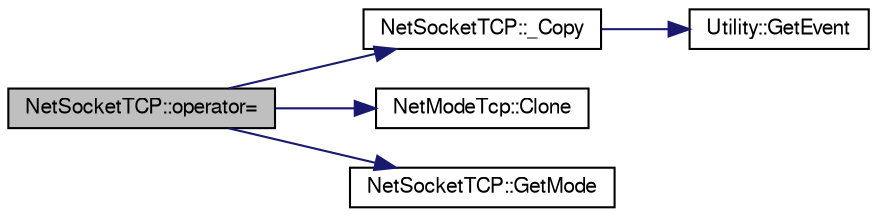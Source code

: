 digraph G
{
  edge [fontname="FreeSans",fontsize="10",labelfontname="FreeSans",labelfontsize="10"];
  node [fontname="FreeSans",fontsize="10",shape=record];
  rankdir=LR;
  Node1 [label="NetSocketTCP::operator=",height=0.2,width=0.4,color="black", fillcolor="grey75", style="filled" fontcolor="black"];
  Node1 -> Node2 [color="midnightblue",fontsize="10",style="solid",fontname="FreeSans"];
  Node2 [label="NetSocketTCP::_Copy",height=0.2,width=0.4,color="black", fillcolor="white", style="filled",URL="$class_net_socket_t_c_p.html#ae32e5696eace99d26ebcd56276bca6b3"];
  Node2 -> Node3 [color="midnightblue",fontsize="10",style="solid",fontname="FreeSans"];
  Node3 [label="Utility::GetEvent",height=0.2,width=0.4,color="black", fillcolor="white", style="filled",URL="$class_utility.html#ac4fe98e04185450f534e7cb209a7cf09"];
  Node1 -> Node4 [color="midnightblue",fontsize="10",style="solid",fontname="FreeSans"];
  Node4 [label="NetModeTcp::Clone",height=0.2,width=0.4,color="black", fillcolor="white", style="filled",URL="$class_net_mode_tcp.html#a00d88706d67bfb42eeab24fe9dd0d563"];
  Node1 -> Node5 [color="midnightblue",fontsize="10",style="solid",fontname="FreeSans"];
  Node5 [label="NetSocketTCP::GetMode",height=0.2,width=0.4,color="black", fillcolor="white", style="filled",URL="$class_net_socket_t_c_p.html#ad528efe4a16f0a110f488820d7abbc89"];
}
